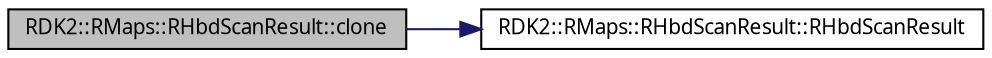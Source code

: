 digraph G
{
  edge [fontname="FreeSans.ttf",fontsize=10,labelfontname="FreeSans.ttf",labelfontsize=10];
  node [fontname="FreeSans.ttf",fontsize=10,shape=record];
  rankdir=LR;
  Node1 [label="RDK2::RMaps::RHbdScanResult::clone",height=0.2,width=0.4,color="black", fillcolor="grey75", style="filled" fontcolor="black"];
  Node1 -> Node2 [color="midnightblue",fontsize=10,style="solid",fontname="FreeSans.ttf"];
  Node2 [label="RDK2::RMaps::RHbdScanResult::RHbdScanResult",height=0.2,width=0.4,color="black", fillcolor="white", style="filled",URL="$struct_r_d_k2_1_1_r_maps_1_1_r_hbd_scan_result.html#d0d0c18a295701aa37830db029cf9101"];
}
